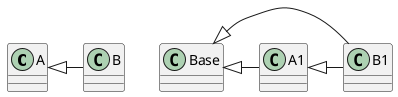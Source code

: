 @startuml
class A{
}
class B{
}

A <|- B

class Base{
}
class A1{
}
class B1{
}
Base <|- A1
Base <|- B1
A1 <|- B1
@enduml